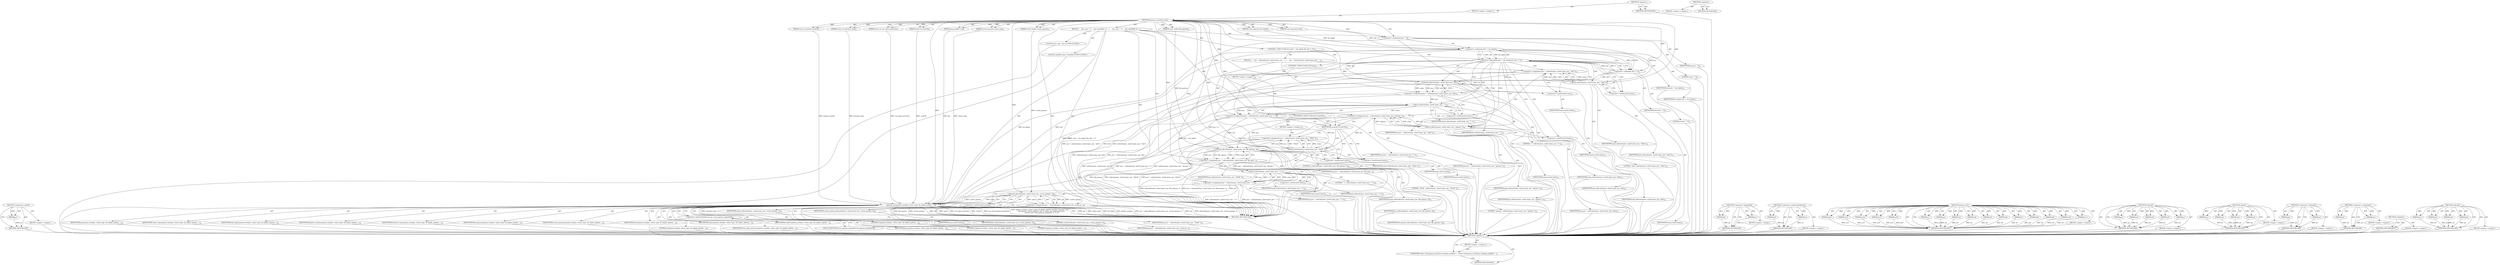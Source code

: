 digraph "safecatn" {
vulnerable_6 [label=<(METHOD,&lt;global&gt;)<SUB>1</SUB>>];
vulnerable_7 [label=<(BLOCK,&lt;empty&gt;,&lt;empty&gt;)<SUB>1</SUB>>];
vulnerable_8 [label=<(UNKNOWN,static void gamma_transform_test(png_modifier *...,static void gamma_transform_test(png_modifier *...)<SUB>1</SUB>>];
vulnerable_9 [label=<(METHOD_RETURN,ANY)<SUB>1</SUB>>];
vulnerable_14 [label=<(METHOD,&lt;global&gt;)<SUB>1</SUB>>];
vulnerable_15 [label=<(BLOCK,&lt;empty&gt;,&lt;empty&gt;)>];
vulnerable_16 [label=<(METHOD_RETURN,ANY)>];
fixed_179 [label=<(METHOD,&lt;operator&gt;.sizeOf)>];
fixed_180 [label=<(PARAM,p1)>];
fixed_181 [label=<(BLOCK,&lt;empty&gt;,&lt;empty&gt;)>];
fixed_182 [label=<(METHOD_RETURN,ANY)>];
fixed_6 [label=<(METHOD,&lt;global&gt;)<SUB>1</SUB>>];
fixed_7 [label=<(BLOCK,&lt;empty&gt;,&lt;empty&gt;)<SUB>1</SUB>>];
fixed_8 [label=<(METHOD,gamma_transform_test)<SUB>1</SUB>>];
fixed_9 [label=<(PARAM,png_modifier *pm)<SUB>1</SUB>>];
fixed_10 [label=<(PARAM,const png_byte colour_type)<SUB>2</SUB>>];
fixed_11 [label=<(PARAM,const png_byte bit_depth)<SUB>2</SUB>>];
fixed_12 [label=<(PARAM,const int palette_number)<SUB>3</SUB>>];
fixed_13 [label=<(PARAM,const int interlace_type)<SUB>4</SUB>>];
fixed_14 [label=<(PARAM,const double file_gamma)<SUB>4</SUB>>];
fixed_15 [label=<(PARAM,const double screen_gamma)<SUB>5</SUB>>];
fixed_16 [label=<(PARAM,const png_byte sbit)<SUB>5</SUB>>];
fixed_17 [label=<(PARAM,const int use_input_precision)<SUB>6</SUB>>];
fixed_18 [label=<(PARAM,const int scale16)<SUB>6</SUB>>];
fixed_19 [label=<(BLOCK,{
    size_t pos = 0;
    char name[64];

 if (...,{
    size_t pos = 0;
    char name[64];

 if (...)<SUB>7</SUB>>];
fixed_20 [label="<(LOCAL,size_t pos: size_t)<SUB>8</SUB>>"];
fixed_21 [label=<(&lt;operator&gt;.assignment,pos = 0)<SUB>8</SUB>>];
fixed_22 [label=<(IDENTIFIER,pos,pos = 0)<SUB>8</SUB>>];
fixed_23 [label=<(LITERAL,0,pos = 0)<SUB>8</SUB>>];
fixed_24 [label="<(LOCAL,char[64] name: char[64])<SUB>9</SUB>>"];
fixed_25 [label=<(CONTROL_STRUCTURE,IF,if (sbit != bit_depth &amp;&amp; sbit != 0))<SUB>11</SUB>>];
fixed_26 [label=<(&lt;operator&gt;.logicalAnd,sbit != bit_depth &amp;&amp; sbit != 0)<SUB>11</SUB>>];
fixed_27 [label=<(&lt;operator&gt;.notEquals,sbit != bit_depth)<SUB>11</SUB>>];
fixed_28 [label=<(IDENTIFIER,sbit,sbit != bit_depth)<SUB>11</SUB>>];
fixed_29 [label=<(IDENTIFIER,bit_depth,sbit != bit_depth)<SUB>11</SUB>>];
fixed_30 [label=<(&lt;operator&gt;.notEquals,sbit != 0)<SUB>11</SUB>>];
fixed_31 [label=<(IDENTIFIER,sbit,sbit != 0)<SUB>11</SUB>>];
fixed_32 [label=<(LITERAL,0,sbit != 0)<SUB>11</SUB>>];
fixed_33 [label=<(BLOCK,{
      pos = safecat(name, sizeof name, pos, &quot;...,{
      pos = safecat(name, sizeof name, pos, &quot;...)<SUB>12</SUB>>];
fixed_34 [label=<(&lt;operator&gt;.assignment,pos = safecat(name, sizeof name, pos, &quot;sbit(&quot;))<SUB>13</SUB>>];
fixed_35 [label=<(IDENTIFIER,pos,pos = safecat(name, sizeof name, pos, &quot;sbit(&quot;))<SUB>13</SUB>>];
fixed_36 [label=<(safecat,safecat(name, sizeof name, pos, &quot;sbit(&quot;))<SUB>13</SUB>>];
fixed_37 [label=<(IDENTIFIER,name,safecat(name, sizeof name, pos, &quot;sbit(&quot;))<SUB>13</SUB>>];
fixed_38 [label=<(&lt;operator&gt;.sizeOf,sizeof name)<SUB>13</SUB>>];
fixed_39 [label=<(IDENTIFIER,name,sizeof name)<SUB>13</SUB>>];
fixed_40 [label=<(IDENTIFIER,pos,safecat(name, sizeof name, pos, &quot;sbit(&quot;))<SUB>13</SUB>>];
fixed_41 [label=<(LITERAL,&quot;sbit(&quot;,safecat(name, sizeof name, pos, &quot;sbit(&quot;))<SUB>13</SUB>>];
fixed_42 [label=<(&lt;operator&gt;.assignment,pos = safecatn(name, sizeof name, pos, sbit))<SUB>14</SUB>>];
fixed_43 [label=<(IDENTIFIER,pos,pos = safecatn(name, sizeof name, pos, sbit))<SUB>14</SUB>>];
fixed_44 [label=<(safecatn,safecatn(name, sizeof name, pos, sbit))<SUB>14</SUB>>];
fixed_45 [label=<(IDENTIFIER,name,safecatn(name, sizeof name, pos, sbit))<SUB>14</SUB>>];
fixed_46 [label=<(&lt;operator&gt;.sizeOf,sizeof name)<SUB>14</SUB>>];
fixed_47 [label=<(IDENTIFIER,name,sizeof name)<SUB>14</SUB>>];
fixed_48 [label=<(IDENTIFIER,pos,safecatn(name, sizeof name, pos, sbit))<SUB>14</SUB>>];
fixed_49 [label=<(IDENTIFIER,sbit,safecatn(name, sizeof name, pos, sbit))<SUB>14</SUB>>];
fixed_50 [label=<(&lt;operator&gt;.assignment,pos = safecat(name, sizeof name, pos, &quot;) &quot;))<SUB>15</SUB>>];
fixed_51 [label=<(IDENTIFIER,pos,pos = safecat(name, sizeof name, pos, &quot;) &quot;))<SUB>15</SUB>>];
fixed_52 [label=<(safecat,safecat(name, sizeof name, pos, &quot;) &quot;))<SUB>15</SUB>>];
fixed_53 [label=<(IDENTIFIER,name,safecat(name, sizeof name, pos, &quot;) &quot;))<SUB>15</SUB>>];
fixed_54 [label=<(&lt;operator&gt;.sizeOf,sizeof name)<SUB>15</SUB>>];
fixed_55 [label=<(IDENTIFIER,name,sizeof name)<SUB>15</SUB>>];
fixed_56 [label=<(IDENTIFIER,pos,safecat(name, sizeof name, pos, &quot;) &quot;))<SUB>15</SUB>>];
fixed_57 [label=<(LITERAL,&quot;) &quot;,safecat(name, sizeof name, pos, &quot;) &quot;))<SUB>15</SUB>>];
fixed_58 [label=<(CONTROL_STRUCTURE,ELSE,else)<SUB>19</SUB>>];
fixed_59 [label=<(BLOCK,&lt;empty&gt;,&lt;empty&gt;)<SUB>19</SUB>>];
fixed_60 [label=<(&lt;operator&gt;.assignment,pos = safecat(name, sizeof name, pos, &quot;gamma &quot;))<SUB>19</SUB>>];
fixed_61 [label=<(IDENTIFIER,pos,pos = safecat(name, sizeof name, pos, &quot;gamma &quot;))<SUB>19</SUB>>];
fixed_62 [label=<(safecat,safecat(name, sizeof name, pos, &quot;gamma &quot;))<SUB>19</SUB>>];
fixed_63 [label=<(IDENTIFIER,name,safecat(name, sizeof name, pos, &quot;gamma &quot;))<SUB>19</SUB>>];
fixed_64 [label=<(&lt;operator&gt;.sizeOf,sizeof name)<SUB>19</SUB>>];
fixed_65 [label=<(IDENTIFIER,name,sizeof name)<SUB>19</SUB>>];
fixed_66 [label=<(IDENTIFIER,pos,safecat(name, sizeof name, pos, &quot;gamma &quot;))<SUB>19</SUB>>];
fixed_67 [label=<(LITERAL,&quot;gamma &quot;,safecat(name, sizeof name, pos, &quot;gamma &quot;))<SUB>19</SUB>>];
fixed_68 [label=<(CONTROL_STRUCTURE,IF,if (scale16))<SUB>21</SUB>>];
fixed_69 [label=<(IDENTIFIER,scale16,if (scale16))<SUB>21</SUB>>];
fixed_70 [label=<(BLOCK,&lt;empty&gt;,&lt;empty&gt;)<SUB>22</SUB>>];
fixed_71 [label=<(&lt;operator&gt;.assignment,pos = safecat(name, sizeof name, pos, &quot;16to8 &quot;))<SUB>22</SUB>>];
fixed_72 [label=<(IDENTIFIER,pos,pos = safecat(name, sizeof name, pos, &quot;16to8 &quot;))<SUB>22</SUB>>];
fixed_73 [label=<(safecat,safecat(name, sizeof name, pos, &quot;16to8 &quot;))<SUB>22</SUB>>];
fixed_74 [label=<(IDENTIFIER,name,safecat(name, sizeof name, pos, &quot;16to8 &quot;))<SUB>22</SUB>>];
fixed_75 [label=<(&lt;operator&gt;.sizeOf,sizeof name)<SUB>22</SUB>>];
fixed_76 [label=<(IDENTIFIER,name,sizeof name)<SUB>22</SUB>>];
fixed_77 [label=<(IDENTIFIER,pos,safecat(name, sizeof name, pos, &quot;16to8 &quot;))<SUB>22</SUB>>];
fixed_78 [label=<(LITERAL,&quot;16to8 &quot;,safecat(name, sizeof name, pos, &quot;16to8 &quot;))<SUB>22</SUB>>];
fixed_79 [label=<(&lt;operator&gt;.assignment,pos = safecatd(name, sizeof name, pos, file_gam...)<SUB>24</SUB>>];
fixed_80 [label=<(IDENTIFIER,pos,pos = safecatd(name, sizeof name, pos, file_gam...)<SUB>24</SUB>>];
fixed_81 [label=<(safecatd,safecatd(name, sizeof name, pos, file_gamma, 3))<SUB>24</SUB>>];
fixed_82 [label=<(IDENTIFIER,name,safecatd(name, sizeof name, pos, file_gamma, 3))<SUB>24</SUB>>];
fixed_83 [label=<(&lt;operator&gt;.sizeOf,sizeof name)<SUB>24</SUB>>];
fixed_84 [label=<(IDENTIFIER,name,sizeof name)<SUB>24</SUB>>];
fixed_85 [label=<(IDENTIFIER,pos,safecatd(name, sizeof name, pos, file_gamma, 3))<SUB>24</SUB>>];
fixed_86 [label=<(IDENTIFIER,file_gamma,safecatd(name, sizeof name, pos, file_gamma, 3))<SUB>24</SUB>>];
fixed_87 [label=<(LITERAL,3,safecatd(name, sizeof name, pos, file_gamma, 3))<SUB>24</SUB>>];
fixed_88 [label=<(&lt;operator&gt;.assignment,pos = safecat(name, sizeof name, pos, &quot;-&gt;&quot;))<SUB>25</SUB>>];
fixed_89 [label=<(IDENTIFIER,pos,pos = safecat(name, sizeof name, pos, &quot;-&gt;&quot;))<SUB>25</SUB>>];
fixed_90 [label=<(safecat,safecat(name, sizeof name, pos, &quot;-&gt;&quot;))<SUB>25</SUB>>];
fixed_91 [label=<(IDENTIFIER,name,safecat(name, sizeof name, pos, &quot;-&gt;&quot;))<SUB>25</SUB>>];
fixed_92 [label=<(&lt;operator&gt;.sizeOf,sizeof name)<SUB>25</SUB>>];
fixed_93 [label=<(IDENTIFIER,name,sizeof name)<SUB>25</SUB>>];
fixed_94 [label=<(IDENTIFIER,pos,safecat(name, sizeof name, pos, &quot;-&gt;&quot;))<SUB>25</SUB>>];
fixed_95 [label=<(LITERAL,&quot;-&gt;&quot;,safecat(name, sizeof name, pos, &quot;-&gt;&quot;))<SUB>25</SUB>>];
fixed_96 [label=<(&lt;operator&gt;.assignment,pos = safecatd(name, sizeof name, pos, screen_g...)<SUB>26</SUB>>];
fixed_97 [label=<(IDENTIFIER,pos,pos = safecatd(name, sizeof name, pos, screen_g...)<SUB>26</SUB>>];
fixed_98 [label=<(safecatd,safecatd(name, sizeof name, pos, screen_gamma, 3))<SUB>26</SUB>>];
fixed_99 [label=<(IDENTIFIER,name,safecatd(name, sizeof name, pos, screen_gamma, 3))<SUB>26</SUB>>];
fixed_100 [label=<(&lt;operator&gt;.sizeOf,sizeof name)<SUB>26</SUB>>];
fixed_101 [label=<(IDENTIFIER,name,sizeof name)<SUB>26</SUB>>];
fixed_102 [label=<(IDENTIFIER,pos,safecatd(name, sizeof name, pos, screen_gamma, 3))<SUB>26</SUB>>];
fixed_103 [label=<(IDENTIFIER,screen_gamma,safecatd(name, sizeof name, pos, screen_gamma, 3))<SUB>26</SUB>>];
fixed_104 [label=<(LITERAL,3,safecatd(name, sizeof name, pos, screen_gamma, 3))<SUB>26</SUB>>];
fixed_105 [label=<(gamma_test,gamma_test(pm, colour_type, bit_depth, palette_...)<SUB>28</SUB>>];
fixed_106 [label=<(IDENTIFIER,pm,gamma_test(pm, colour_type, bit_depth, palette_...)<SUB>28</SUB>>];
fixed_107 [label=<(IDENTIFIER,colour_type,gamma_test(pm, colour_type, bit_depth, palette_...)<SUB>28</SUB>>];
fixed_108 [label=<(IDENTIFIER,bit_depth,gamma_test(pm, colour_type, bit_depth, palette_...)<SUB>28</SUB>>];
fixed_109 [label=<(IDENTIFIER,palette_number,gamma_test(pm, colour_type, bit_depth, palette_...)<SUB>28</SUB>>];
fixed_110 [label=<(IDENTIFIER,interlace_type,gamma_test(pm, colour_type, bit_depth, palette_...)<SUB>28</SUB>>];
fixed_111 [label=<(IDENTIFIER,file_gamma,gamma_test(pm, colour_type, bit_depth, palette_...)<SUB>29</SUB>>];
fixed_112 [label=<(IDENTIFIER,screen_gamma,gamma_test(pm, colour_type, bit_depth, palette_...)<SUB>29</SUB>>];
fixed_113 [label=<(IDENTIFIER,sbit,gamma_test(pm, colour_type, bit_depth, palette_...)<SUB>29</SUB>>];
fixed_114 [label=<(LITERAL,0,gamma_test(pm, colour_type, bit_depth, palette_...)<SUB>29</SUB>>];
fixed_115 [label=<(IDENTIFIER,name,gamma_test(pm, colour_type, bit_depth, palette_...)<SUB>29</SUB>>];
fixed_116 [label=<(IDENTIFIER,use_input_precision,gamma_test(pm, colour_type, bit_depth, palette_...)<SUB>29</SUB>>];
fixed_117 [label=<(IDENTIFIER,scale16,gamma_test(pm, colour_type, bit_depth, palette_...)<SUB>30</SUB>>];
fixed_118 [label=<(&lt;operator&gt;.indirectFieldAccess,pm-&gt;test_gamma_expand16)<SUB>30</SUB>>];
fixed_119 [label=<(IDENTIFIER,pm,gamma_test(pm, colour_type, bit_depth, palette_...)<SUB>30</SUB>>];
fixed_120 [label=<(FIELD_IDENTIFIER,test_gamma_expand16,test_gamma_expand16)<SUB>30</SUB>>];
fixed_121 [label=<(LITERAL,0,gamma_test(pm, colour_type, bit_depth, palette_...)<SUB>30</SUB>>];
fixed_122 [label=<(LITERAL,0,gamma_test(pm, colour_type, bit_depth, palette_...)<SUB>30</SUB>>];
fixed_123 [label=<(LITERAL,0,gamma_test(pm, colour_type, bit_depth, palette_...)<SUB>30</SUB>>];
fixed_124 [label=<(METHOD_RETURN,void)<SUB>1</SUB>>];
fixed_126 [label=<(METHOD_RETURN,ANY)<SUB>1</SUB>>];
fixed_162 [label=<(METHOD,&lt;operator&gt;.logicalAnd)>];
fixed_163 [label=<(PARAM,p1)>];
fixed_164 [label=<(PARAM,p2)>];
fixed_165 [label=<(BLOCK,&lt;empty&gt;,&lt;empty&gt;)>];
fixed_166 [label=<(METHOD_RETURN,ANY)>];
fixed_217 [label=<(METHOD,&lt;operator&gt;.indirectFieldAccess)>];
fixed_218 [label=<(PARAM,p1)>];
fixed_219 [label=<(PARAM,p2)>];
fixed_220 [label=<(BLOCK,&lt;empty&gt;,&lt;empty&gt;)>];
fixed_221 [label=<(METHOD_RETURN,ANY)>];
fixed_198 [label=<(METHOD,gamma_test)>];
fixed_199 [label=<(PARAM,p1)>];
fixed_200 [label=<(PARAM,p2)>];
fixed_201 [label=<(PARAM,p3)>];
fixed_202 [label=<(PARAM,p4)>];
fixed_203 [label=<(PARAM,p5)>];
fixed_204 [label=<(PARAM,p6)>];
fixed_205 [label=<(PARAM,p7)>];
fixed_206 [label=<(PARAM,p8)>];
fixed_207 [label=<(PARAM,p9)>];
fixed_208 [label=<(PARAM,p10)>];
fixed_209 [label=<(PARAM,p11)>];
fixed_210 [label=<(PARAM,p12)>];
fixed_211 [label=<(PARAM,p13)>];
fixed_212 [label=<(PARAM,p14)>];
fixed_213 [label=<(PARAM,p15)>];
fixed_214 [label=<(PARAM,p16)>];
fixed_215 [label=<(BLOCK,&lt;empty&gt;,&lt;empty&gt;)>];
fixed_216 [label=<(METHOD_RETURN,ANY)>];
fixed_190 [label=<(METHOD,safecatd)>];
fixed_191 [label=<(PARAM,p1)>];
fixed_192 [label=<(PARAM,p2)>];
fixed_193 [label=<(PARAM,p3)>];
fixed_194 [label=<(PARAM,p4)>];
fixed_195 [label=<(PARAM,p5)>];
fixed_196 [label=<(BLOCK,&lt;empty&gt;,&lt;empty&gt;)>];
fixed_197 [label=<(METHOD_RETURN,ANY)>];
fixed_172 [label=<(METHOD,safecat)>];
fixed_173 [label=<(PARAM,p1)>];
fixed_174 [label=<(PARAM,p2)>];
fixed_175 [label=<(PARAM,p3)>];
fixed_176 [label=<(PARAM,p4)>];
fixed_177 [label=<(BLOCK,&lt;empty&gt;,&lt;empty&gt;)>];
fixed_178 [label=<(METHOD_RETURN,ANY)>];
fixed_167 [label=<(METHOD,&lt;operator&gt;.notEquals)>];
fixed_168 [label=<(PARAM,p1)>];
fixed_169 [label=<(PARAM,p2)>];
fixed_170 [label=<(BLOCK,&lt;empty&gt;,&lt;empty&gt;)>];
fixed_171 [label=<(METHOD_RETURN,ANY)>];
fixed_157 [label=<(METHOD,&lt;operator&gt;.assignment)>];
fixed_158 [label=<(PARAM,p1)>];
fixed_159 [label=<(PARAM,p2)>];
fixed_160 [label=<(BLOCK,&lt;empty&gt;,&lt;empty&gt;)>];
fixed_161 [label=<(METHOD_RETURN,ANY)>];
fixed_151 [label=<(METHOD,&lt;global&gt;)<SUB>1</SUB>>];
fixed_152 [label=<(BLOCK,&lt;empty&gt;,&lt;empty&gt;)>];
fixed_153 [label=<(METHOD_RETURN,ANY)>];
fixed_183 [label=<(METHOD,safecatn)>];
fixed_184 [label=<(PARAM,p1)>];
fixed_185 [label=<(PARAM,p2)>];
fixed_186 [label=<(PARAM,p3)>];
fixed_187 [label=<(PARAM,p4)>];
fixed_188 [label=<(BLOCK,&lt;empty&gt;,&lt;empty&gt;)>];
fixed_189 [label=<(METHOD_RETURN,ANY)>];
vulnerable_6 -> vulnerable_7  [key=0, label="AST: "];
vulnerable_6 -> vulnerable_9  [key=0, label="AST: "];
vulnerable_6 -> vulnerable_8  [key=0, label="CFG: "];
vulnerable_7 -> vulnerable_8  [key=0, label="AST: "];
vulnerable_8 -> vulnerable_9  [key=0, label="CFG: "];
vulnerable_14 -> vulnerable_15  [key=0, label="AST: "];
vulnerable_14 -> vulnerable_16  [key=0, label="AST: "];
vulnerable_14 -> vulnerable_16  [key=1, label="CFG: "];
fixed_179 -> fixed_180  [key=0, label="AST: "];
fixed_179 -> fixed_180  [key=1, label="DDG: "];
fixed_179 -> fixed_181  [key=0, label="AST: "];
fixed_179 -> fixed_182  [key=0, label="AST: "];
fixed_179 -> fixed_182  [key=1, label="CFG: "];
fixed_180 -> fixed_182  [key=0, label="DDG: p1"];
fixed_181 -> vulnerable_6  [key=0];
fixed_182 -> vulnerable_6  [key=0];
fixed_6 -> fixed_7  [key=0, label="AST: "];
fixed_6 -> fixed_126  [key=0, label="AST: "];
fixed_6 -> fixed_126  [key=1, label="CFG: "];
fixed_7 -> fixed_8  [key=0, label="AST: "];
fixed_8 -> fixed_9  [key=0, label="AST: "];
fixed_8 -> fixed_9  [key=1, label="DDG: "];
fixed_8 -> fixed_10  [key=0, label="AST: "];
fixed_8 -> fixed_10  [key=1, label="DDG: "];
fixed_8 -> fixed_11  [key=0, label="AST: "];
fixed_8 -> fixed_11  [key=1, label="DDG: "];
fixed_8 -> fixed_12  [key=0, label="AST: "];
fixed_8 -> fixed_12  [key=1, label="DDG: "];
fixed_8 -> fixed_13  [key=0, label="AST: "];
fixed_8 -> fixed_13  [key=1, label="DDG: "];
fixed_8 -> fixed_14  [key=0, label="AST: "];
fixed_8 -> fixed_14  [key=1, label="DDG: "];
fixed_8 -> fixed_15  [key=0, label="AST: "];
fixed_8 -> fixed_15  [key=1, label="DDG: "];
fixed_8 -> fixed_16  [key=0, label="AST: "];
fixed_8 -> fixed_16  [key=1, label="DDG: "];
fixed_8 -> fixed_17  [key=0, label="AST: "];
fixed_8 -> fixed_17  [key=1, label="DDG: "];
fixed_8 -> fixed_18  [key=0, label="AST: "];
fixed_8 -> fixed_18  [key=1, label="DDG: "];
fixed_8 -> fixed_19  [key=0, label="AST: "];
fixed_8 -> fixed_124  [key=0, label="AST: "];
fixed_8 -> fixed_21  [key=0, label="CFG: "];
fixed_8 -> fixed_21  [key=1, label="DDG: "];
fixed_8 -> fixed_69  [key=0, label="DDG: "];
fixed_8 -> fixed_105  [key=0, label="DDG: "];
fixed_8 -> fixed_81  [key=0, label="DDG: "];
fixed_8 -> fixed_90  [key=0, label="DDG: "];
fixed_8 -> fixed_98  [key=0, label="DDG: "];
fixed_8 -> fixed_27  [key=0, label="DDG: "];
fixed_8 -> fixed_30  [key=0, label="DDG: "];
fixed_8 -> fixed_36  [key=0, label="DDG: "];
fixed_8 -> fixed_44  [key=0, label="DDG: "];
fixed_8 -> fixed_52  [key=0, label="DDG: "];
fixed_8 -> fixed_73  [key=0, label="DDG: "];
fixed_8 -> fixed_62  [key=0, label="DDG: "];
fixed_9 -> fixed_105  [key=0, label="DDG: pm"];
fixed_10 -> fixed_105  [key=0, label="DDG: colour_type"];
fixed_11 -> fixed_27  [key=0, label="DDG: bit_depth"];
fixed_12 -> fixed_105  [key=0, label="DDG: palette_number"];
fixed_13 -> fixed_105  [key=0, label="DDG: interlace_type"];
fixed_14 -> fixed_81  [key=0, label="DDG: file_gamma"];
fixed_15 -> fixed_98  [key=0, label="DDG: screen_gamma"];
fixed_16 -> fixed_27  [key=0, label="DDG: sbit"];
fixed_17 -> fixed_105  [key=0, label="DDG: use_input_precision"];
fixed_18 -> fixed_105  [key=0, label="DDG: scale16"];
fixed_19 -> fixed_20  [key=0, label="AST: "];
fixed_19 -> fixed_21  [key=0, label="AST: "];
fixed_19 -> fixed_24  [key=0, label="AST: "];
fixed_19 -> fixed_25  [key=0, label="AST: "];
fixed_19 -> fixed_68  [key=0, label="AST: "];
fixed_19 -> fixed_79  [key=0, label="AST: "];
fixed_19 -> fixed_88  [key=0, label="AST: "];
fixed_19 -> fixed_96  [key=0, label="AST: "];
fixed_19 -> fixed_105  [key=0, label="AST: "];
fixed_20 -> vulnerable_6  [key=0];
fixed_21 -> fixed_22  [key=0, label="AST: "];
fixed_21 -> fixed_23  [key=0, label="AST: "];
fixed_21 -> fixed_27  [key=0, label="CFG: "];
fixed_21 -> fixed_124  [key=0, label="DDG: pos = 0"];
fixed_21 -> fixed_36  [key=0, label="DDG: pos"];
fixed_21 -> fixed_62  [key=0, label="DDG: pos"];
fixed_22 -> vulnerable_6  [key=0];
fixed_23 -> vulnerable_6  [key=0];
fixed_24 -> vulnerable_6  [key=0];
fixed_25 -> fixed_26  [key=0, label="AST: "];
fixed_25 -> fixed_33  [key=0, label="AST: "];
fixed_25 -> fixed_58  [key=0, label="AST: "];
fixed_26 -> fixed_27  [key=0, label="AST: "];
fixed_26 -> fixed_30  [key=0, label="AST: "];
fixed_26 -> fixed_38  [key=0, label="CFG: "];
fixed_26 -> fixed_38  [key=1, label="CDG: "];
fixed_26 -> fixed_64  [key=0, label="CFG: "];
fixed_26 -> fixed_64  [key=1, label="CDG: "];
fixed_26 -> fixed_124  [key=0, label="DDG: sbit != bit_depth"];
fixed_26 -> fixed_124  [key=1, label="DDG: sbit != 0"];
fixed_26 -> fixed_124  [key=2, label="DDG: sbit != bit_depth &amp;&amp; sbit != 0"];
fixed_26 -> fixed_34  [key=0, label="CDG: "];
fixed_26 -> fixed_60  [key=0, label="CDG: "];
fixed_26 -> fixed_42  [key=0, label="CDG: "];
fixed_26 -> fixed_36  [key=0, label="CDG: "];
fixed_26 -> fixed_52  [key=0, label="CDG: "];
fixed_26 -> fixed_46  [key=0, label="CDG: "];
fixed_26 -> fixed_50  [key=0, label="CDG: "];
fixed_26 -> fixed_44  [key=0, label="CDG: "];
fixed_26 -> fixed_54  [key=0, label="CDG: "];
fixed_26 -> fixed_62  [key=0, label="CDG: "];
fixed_27 -> fixed_28  [key=0, label="AST: "];
fixed_27 -> fixed_29  [key=0, label="AST: "];
fixed_27 -> fixed_26  [key=0, label="CFG: "];
fixed_27 -> fixed_26  [key=1, label="DDG: sbit"];
fixed_27 -> fixed_26  [key=2, label="DDG: bit_depth"];
fixed_27 -> fixed_30  [key=0, label="CFG: "];
fixed_27 -> fixed_30  [key=1, label="DDG: sbit"];
fixed_27 -> fixed_30  [key=2, label="CDG: "];
fixed_27 -> fixed_105  [key=0, label="DDG: bit_depth"];
fixed_27 -> fixed_105  [key=1, label="DDG: sbit"];
fixed_27 -> fixed_44  [key=0, label="DDG: sbit"];
fixed_28 -> vulnerable_6  [key=0];
fixed_29 -> vulnerable_6  [key=0];
fixed_30 -> fixed_31  [key=0, label="AST: "];
fixed_30 -> fixed_32  [key=0, label="AST: "];
fixed_30 -> fixed_26  [key=0, label="CFG: "];
fixed_30 -> fixed_26  [key=1, label="DDG: sbit"];
fixed_30 -> fixed_26  [key=2, label="DDG: 0"];
fixed_30 -> fixed_105  [key=0, label="DDG: sbit"];
fixed_30 -> fixed_44  [key=0, label="DDG: sbit"];
fixed_31 -> vulnerable_6  [key=0];
fixed_32 -> vulnerable_6  [key=0];
fixed_33 -> fixed_34  [key=0, label="AST: "];
fixed_33 -> fixed_42  [key=0, label="AST: "];
fixed_33 -> fixed_50  [key=0, label="AST: "];
fixed_34 -> fixed_35  [key=0, label="AST: "];
fixed_34 -> fixed_36  [key=0, label="AST: "];
fixed_34 -> fixed_46  [key=0, label="CFG: "];
fixed_34 -> fixed_124  [key=0, label="DDG: safecat(name, sizeof name, pos, &quot;sbit(&quot;)"];
fixed_34 -> fixed_124  [key=1, label="DDG: pos = safecat(name, sizeof name, pos, &quot;sbit(&quot;)"];
fixed_34 -> fixed_44  [key=0, label="DDG: pos"];
fixed_35 -> vulnerable_6  [key=0];
fixed_36 -> fixed_37  [key=0, label="AST: "];
fixed_36 -> fixed_38  [key=0, label="AST: "];
fixed_36 -> fixed_40  [key=0, label="AST: "];
fixed_36 -> fixed_41  [key=0, label="AST: "];
fixed_36 -> fixed_34  [key=0, label="CFG: "];
fixed_36 -> fixed_34  [key=1, label="DDG: name"];
fixed_36 -> fixed_34  [key=2, label="DDG: pos"];
fixed_36 -> fixed_34  [key=3, label="DDG: &quot;sbit(&quot;"];
fixed_37 -> vulnerable_6  [key=0];
fixed_38 -> fixed_39  [key=0, label="AST: "];
fixed_38 -> fixed_36  [key=0, label="CFG: "];
fixed_39 -> vulnerable_6  [key=0];
fixed_40 -> vulnerable_6  [key=0];
fixed_41 -> vulnerable_6  [key=0];
fixed_42 -> fixed_43  [key=0, label="AST: "];
fixed_42 -> fixed_44  [key=0, label="AST: "];
fixed_42 -> fixed_54  [key=0, label="CFG: "];
fixed_42 -> fixed_124  [key=0, label="DDG: safecatn(name, sizeof name, pos, sbit)"];
fixed_42 -> fixed_124  [key=1, label="DDG: pos = safecatn(name, sizeof name, pos, sbit)"];
fixed_42 -> fixed_52  [key=0, label="DDG: pos"];
fixed_43 -> vulnerable_6  [key=0];
fixed_44 -> fixed_45  [key=0, label="AST: "];
fixed_44 -> fixed_46  [key=0, label="AST: "];
fixed_44 -> fixed_48  [key=0, label="AST: "];
fixed_44 -> fixed_49  [key=0, label="AST: "];
fixed_44 -> fixed_42  [key=0, label="CFG: "];
fixed_44 -> fixed_42  [key=1, label="DDG: name"];
fixed_44 -> fixed_42  [key=2, label="DDG: pos"];
fixed_44 -> fixed_42  [key=3, label="DDG: sbit"];
fixed_44 -> fixed_105  [key=0, label="DDG: sbit"];
fixed_45 -> vulnerable_6  [key=0];
fixed_46 -> fixed_47  [key=0, label="AST: "];
fixed_46 -> fixed_44  [key=0, label="CFG: "];
fixed_47 -> vulnerable_6  [key=0];
fixed_48 -> vulnerable_6  [key=0];
fixed_49 -> vulnerable_6  [key=0];
fixed_50 -> fixed_51  [key=0, label="AST: "];
fixed_50 -> fixed_52  [key=0, label="AST: "];
fixed_50 -> fixed_69  [key=0, label="CFG: "];
fixed_50 -> fixed_124  [key=0, label="DDG: safecat(name, sizeof name, pos, &quot;) &quot;)"];
fixed_50 -> fixed_124  [key=1, label="DDG: pos = safecat(name, sizeof name, pos, &quot;) &quot;)"];
fixed_50 -> fixed_81  [key=0, label="DDG: pos"];
fixed_50 -> fixed_73  [key=0, label="DDG: pos"];
fixed_51 -> vulnerable_6  [key=0];
fixed_52 -> fixed_53  [key=0, label="AST: "];
fixed_52 -> fixed_54  [key=0, label="AST: "];
fixed_52 -> fixed_56  [key=0, label="AST: "];
fixed_52 -> fixed_57  [key=0, label="AST: "];
fixed_52 -> fixed_50  [key=0, label="CFG: "];
fixed_52 -> fixed_50  [key=1, label="DDG: name"];
fixed_52 -> fixed_50  [key=2, label="DDG: pos"];
fixed_52 -> fixed_50  [key=3, label="DDG: &quot;) &quot;"];
fixed_53 -> vulnerable_6  [key=0];
fixed_54 -> fixed_55  [key=0, label="AST: "];
fixed_54 -> fixed_52  [key=0, label="CFG: "];
fixed_55 -> vulnerable_6  [key=0];
fixed_56 -> vulnerable_6  [key=0];
fixed_57 -> vulnerable_6  [key=0];
fixed_58 -> fixed_59  [key=0, label="AST: "];
fixed_59 -> fixed_60  [key=0, label="AST: "];
fixed_60 -> fixed_61  [key=0, label="AST: "];
fixed_60 -> fixed_62  [key=0, label="AST: "];
fixed_60 -> fixed_69  [key=0, label="CFG: "];
fixed_60 -> fixed_124  [key=0, label="DDG: safecat(name, sizeof name, pos, &quot;gamma &quot;)"];
fixed_60 -> fixed_124  [key=1, label="DDG: pos = safecat(name, sizeof name, pos, &quot;gamma &quot;)"];
fixed_60 -> fixed_81  [key=0, label="DDG: pos"];
fixed_60 -> fixed_73  [key=0, label="DDG: pos"];
fixed_61 -> vulnerable_6  [key=0];
fixed_62 -> fixed_63  [key=0, label="AST: "];
fixed_62 -> fixed_64  [key=0, label="AST: "];
fixed_62 -> fixed_66  [key=0, label="AST: "];
fixed_62 -> fixed_67  [key=0, label="AST: "];
fixed_62 -> fixed_60  [key=0, label="CFG: "];
fixed_62 -> fixed_60  [key=1, label="DDG: name"];
fixed_62 -> fixed_60  [key=2, label="DDG: pos"];
fixed_62 -> fixed_60  [key=3, label="DDG: &quot;gamma &quot;"];
fixed_63 -> vulnerable_6  [key=0];
fixed_64 -> fixed_65  [key=0, label="AST: "];
fixed_64 -> fixed_62  [key=0, label="CFG: "];
fixed_65 -> vulnerable_6  [key=0];
fixed_66 -> vulnerable_6  [key=0];
fixed_67 -> vulnerable_6  [key=0];
fixed_68 -> fixed_69  [key=0, label="AST: "];
fixed_68 -> fixed_70  [key=0, label="AST: "];
fixed_69 -> fixed_75  [key=0, label="CFG: "];
fixed_69 -> fixed_75  [key=1, label="CDG: "];
fixed_69 -> fixed_83  [key=0, label="CFG: "];
fixed_69 -> fixed_73  [key=0, label="CDG: "];
fixed_69 -> fixed_71  [key=0, label="CDG: "];
fixed_70 -> fixed_71  [key=0, label="AST: "];
fixed_71 -> fixed_72  [key=0, label="AST: "];
fixed_71 -> fixed_73  [key=0, label="AST: "];
fixed_71 -> fixed_83  [key=0, label="CFG: "];
fixed_71 -> fixed_124  [key=0, label="DDG: safecat(name, sizeof name, pos, &quot;16to8 &quot;)"];
fixed_71 -> fixed_124  [key=1, label="DDG: pos = safecat(name, sizeof name, pos, &quot;16to8 &quot;)"];
fixed_71 -> fixed_81  [key=0, label="DDG: pos"];
fixed_72 -> vulnerable_6  [key=0];
fixed_73 -> fixed_74  [key=0, label="AST: "];
fixed_73 -> fixed_75  [key=0, label="AST: "];
fixed_73 -> fixed_77  [key=0, label="AST: "];
fixed_73 -> fixed_78  [key=0, label="AST: "];
fixed_73 -> fixed_71  [key=0, label="CFG: "];
fixed_73 -> fixed_71  [key=1, label="DDG: name"];
fixed_73 -> fixed_71  [key=2, label="DDG: pos"];
fixed_73 -> fixed_71  [key=3, label="DDG: &quot;16to8 &quot;"];
fixed_74 -> vulnerable_6  [key=0];
fixed_75 -> fixed_76  [key=0, label="AST: "];
fixed_75 -> fixed_73  [key=0, label="CFG: "];
fixed_76 -> vulnerable_6  [key=0];
fixed_77 -> vulnerable_6  [key=0];
fixed_78 -> vulnerable_6  [key=0];
fixed_79 -> fixed_80  [key=0, label="AST: "];
fixed_79 -> fixed_81  [key=0, label="AST: "];
fixed_79 -> fixed_92  [key=0, label="CFG: "];
fixed_79 -> fixed_124  [key=0, label="DDG: safecatd(name, sizeof name, pos, file_gamma, 3)"];
fixed_79 -> fixed_124  [key=1, label="DDG: pos = safecatd(name, sizeof name, pos, file_gamma, 3)"];
fixed_79 -> fixed_90  [key=0, label="DDG: pos"];
fixed_80 -> vulnerable_6  [key=0];
fixed_81 -> fixed_82  [key=0, label="AST: "];
fixed_81 -> fixed_83  [key=0, label="AST: "];
fixed_81 -> fixed_85  [key=0, label="AST: "];
fixed_81 -> fixed_86  [key=0, label="AST: "];
fixed_81 -> fixed_87  [key=0, label="AST: "];
fixed_81 -> fixed_79  [key=0, label="CFG: "];
fixed_81 -> fixed_79  [key=1, label="DDG: pos"];
fixed_81 -> fixed_79  [key=2, label="DDG: file_gamma"];
fixed_81 -> fixed_79  [key=3, label="DDG: 3"];
fixed_81 -> fixed_79  [key=4, label="DDG: name"];
fixed_81 -> fixed_105  [key=0, label="DDG: file_gamma"];
fixed_82 -> vulnerable_6  [key=0];
fixed_83 -> fixed_84  [key=0, label="AST: "];
fixed_83 -> fixed_81  [key=0, label="CFG: "];
fixed_84 -> vulnerable_6  [key=0];
fixed_85 -> vulnerable_6  [key=0];
fixed_86 -> vulnerable_6  [key=0];
fixed_87 -> vulnerable_6  [key=0];
fixed_88 -> fixed_89  [key=0, label="AST: "];
fixed_88 -> fixed_90  [key=0, label="AST: "];
fixed_88 -> fixed_100  [key=0, label="CFG: "];
fixed_88 -> fixed_124  [key=0, label="DDG: safecat(name, sizeof name, pos, &quot;-&gt;&quot;)"];
fixed_88 -> fixed_124  [key=1, label="DDG: pos = safecat(name, sizeof name, pos, &quot;-&gt;&quot;)"];
fixed_88 -> fixed_98  [key=0, label="DDG: pos"];
fixed_89 -> vulnerable_6  [key=0];
fixed_90 -> fixed_91  [key=0, label="AST: "];
fixed_90 -> fixed_92  [key=0, label="AST: "];
fixed_90 -> fixed_94  [key=0, label="AST: "];
fixed_90 -> fixed_95  [key=0, label="AST: "];
fixed_90 -> fixed_88  [key=0, label="CFG: "];
fixed_90 -> fixed_88  [key=1, label="DDG: name"];
fixed_90 -> fixed_88  [key=2, label="DDG: pos"];
fixed_90 -> fixed_88  [key=3, label="DDG: &quot;-&gt;&quot;"];
fixed_91 -> vulnerable_6  [key=0];
fixed_92 -> fixed_93  [key=0, label="AST: "];
fixed_92 -> fixed_90  [key=0, label="CFG: "];
fixed_93 -> vulnerable_6  [key=0];
fixed_94 -> vulnerable_6  [key=0];
fixed_95 -> vulnerable_6  [key=0];
fixed_96 -> fixed_97  [key=0, label="AST: "];
fixed_96 -> fixed_98  [key=0, label="AST: "];
fixed_96 -> fixed_120  [key=0, label="CFG: "];
fixed_96 -> fixed_124  [key=0, label="DDG: pos"];
fixed_96 -> fixed_124  [key=1, label="DDG: safecatd(name, sizeof name, pos, screen_gamma, 3)"];
fixed_96 -> fixed_124  [key=2, label="DDG: pos = safecatd(name, sizeof name, pos, screen_gamma, 3)"];
fixed_97 -> vulnerable_6  [key=0];
fixed_98 -> fixed_99  [key=0, label="AST: "];
fixed_98 -> fixed_100  [key=0, label="AST: "];
fixed_98 -> fixed_102  [key=0, label="AST: "];
fixed_98 -> fixed_103  [key=0, label="AST: "];
fixed_98 -> fixed_104  [key=0, label="AST: "];
fixed_98 -> fixed_96  [key=0, label="CFG: "];
fixed_98 -> fixed_96  [key=1, label="DDG: pos"];
fixed_98 -> fixed_96  [key=2, label="DDG: screen_gamma"];
fixed_98 -> fixed_96  [key=3, label="DDG: name"];
fixed_98 -> fixed_96  [key=4, label="DDG: 3"];
fixed_98 -> fixed_105  [key=0, label="DDG: screen_gamma"];
fixed_98 -> fixed_105  [key=1, label="DDG: name"];
fixed_99 -> vulnerable_6  [key=0];
fixed_100 -> fixed_101  [key=0, label="AST: "];
fixed_100 -> fixed_98  [key=0, label="CFG: "];
fixed_101 -> vulnerable_6  [key=0];
fixed_102 -> vulnerable_6  [key=0];
fixed_103 -> vulnerable_6  [key=0];
fixed_104 -> vulnerable_6  [key=0];
fixed_105 -> fixed_106  [key=0, label="AST: "];
fixed_105 -> fixed_107  [key=0, label="AST: "];
fixed_105 -> fixed_108  [key=0, label="AST: "];
fixed_105 -> fixed_109  [key=0, label="AST: "];
fixed_105 -> fixed_110  [key=0, label="AST: "];
fixed_105 -> fixed_111  [key=0, label="AST: "];
fixed_105 -> fixed_112  [key=0, label="AST: "];
fixed_105 -> fixed_113  [key=0, label="AST: "];
fixed_105 -> fixed_114  [key=0, label="AST: "];
fixed_105 -> fixed_115  [key=0, label="AST: "];
fixed_105 -> fixed_116  [key=0, label="AST: "];
fixed_105 -> fixed_117  [key=0, label="AST: "];
fixed_105 -> fixed_118  [key=0, label="AST: "];
fixed_105 -> fixed_121  [key=0, label="AST: "];
fixed_105 -> fixed_122  [key=0, label="AST: "];
fixed_105 -> fixed_123  [key=0, label="AST: "];
fixed_105 -> fixed_124  [key=0, label="CFG: "];
fixed_105 -> fixed_124  [key=1, label="DDG: pm"];
fixed_105 -> fixed_124  [key=2, label="DDG: colour_type"];
fixed_105 -> fixed_124  [key=3, label="DDG: bit_depth"];
fixed_105 -> fixed_124  [key=4, label="DDG: palette_number"];
fixed_105 -> fixed_124  [key=5, label="DDG: interlace_type"];
fixed_105 -> fixed_124  [key=6, label="DDG: file_gamma"];
fixed_105 -> fixed_124  [key=7, label="DDG: screen_gamma"];
fixed_105 -> fixed_124  [key=8, label="DDG: sbit"];
fixed_105 -> fixed_124  [key=9, label="DDG: name"];
fixed_105 -> fixed_124  [key=10, label="DDG: use_input_precision"];
fixed_105 -> fixed_124  [key=11, label="DDG: scale16"];
fixed_105 -> fixed_124  [key=12, label="DDG: pm-&gt;test_gamma_expand16"];
fixed_105 -> fixed_124  [key=13, label="DDG: gamma_test(pm, colour_type, bit_depth, palette_number, interlace_type,
      file_gamma, screen_gamma, sbit, 0, name, use_input_precision,
      scale16, pm-&gt;test_gamma_expand16, 0 , 0, 0)"];
fixed_106 -> vulnerable_6  [key=0];
fixed_107 -> vulnerable_6  [key=0];
fixed_108 -> vulnerable_6  [key=0];
fixed_109 -> vulnerable_6  [key=0];
fixed_110 -> vulnerable_6  [key=0];
fixed_111 -> vulnerable_6  [key=0];
fixed_112 -> vulnerable_6  [key=0];
fixed_113 -> vulnerable_6  [key=0];
fixed_114 -> vulnerable_6  [key=0];
fixed_115 -> vulnerable_6  [key=0];
fixed_116 -> vulnerable_6  [key=0];
fixed_117 -> vulnerable_6  [key=0];
fixed_118 -> fixed_119  [key=0, label="AST: "];
fixed_118 -> fixed_120  [key=0, label="AST: "];
fixed_118 -> fixed_105  [key=0, label="CFG: "];
fixed_119 -> vulnerable_6  [key=0];
fixed_120 -> fixed_118  [key=0, label="CFG: "];
fixed_121 -> vulnerable_6  [key=0];
fixed_122 -> vulnerable_6  [key=0];
fixed_123 -> vulnerable_6  [key=0];
fixed_124 -> vulnerable_6  [key=0];
fixed_126 -> vulnerable_6  [key=0];
fixed_162 -> fixed_163  [key=0, label="AST: "];
fixed_162 -> fixed_163  [key=1, label="DDG: "];
fixed_162 -> fixed_165  [key=0, label="AST: "];
fixed_162 -> fixed_164  [key=0, label="AST: "];
fixed_162 -> fixed_164  [key=1, label="DDG: "];
fixed_162 -> fixed_166  [key=0, label="AST: "];
fixed_162 -> fixed_166  [key=1, label="CFG: "];
fixed_163 -> fixed_166  [key=0, label="DDG: p1"];
fixed_164 -> fixed_166  [key=0, label="DDG: p2"];
fixed_165 -> vulnerable_6  [key=0];
fixed_166 -> vulnerable_6  [key=0];
fixed_217 -> fixed_218  [key=0, label="AST: "];
fixed_217 -> fixed_218  [key=1, label="DDG: "];
fixed_217 -> fixed_220  [key=0, label="AST: "];
fixed_217 -> fixed_219  [key=0, label="AST: "];
fixed_217 -> fixed_219  [key=1, label="DDG: "];
fixed_217 -> fixed_221  [key=0, label="AST: "];
fixed_217 -> fixed_221  [key=1, label="CFG: "];
fixed_218 -> fixed_221  [key=0, label="DDG: p1"];
fixed_219 -> fixed_221  [key=0, label="DDG: p2"];
fixed_220 -> vulnerable_6  [key=0];
fixed_221 -> vulnerable_6  [key=0];
fixed_198 -> fixed_199  [key=0, label="AST: "];
fixed_198 -> fixed_199  [key=1, label="DDG: "];
fixed_198 -> fixed_215  [key=0, label="AST: "];
fixed_198 -> fixed_200  [key=0, label="AST: "];
fixed_198 -> fixed_200  [key=1, label="DDG: "];
fixed_198 -> fixed_216  [key=0, label="AST: "];
fixed_198 -> fixed_216  [key=1, label="CFG: "];
fixed_198 -> fixed_201  [key=0, label="AST: "];
fixed_198 -> fixed_201  [key=1, label="DDG: "];
fixed_198 -> fixed_202  [key=0, label="AST: "];
fixed_198 -> fixed_202  [key=1, label="DDG: "];
fixed_198 -> fixed_203  [key=0, label="AST: "];
fixed_198 -> fixed_203  [key=1, label="DDG: "];
fixed_198 -> fixed_204  [key=0, label="AST: "];
fixed_198 -> fixed_204  [key=1, label="DDG: "];
fixed_198 -> fixed_205  [key=0, label="AST: "];
fixed_198 -> fixed_205  [key=1, label="DDG: "];
fixed_198 -> fixed_206  [key=0, label="AST: "];
fixed_198 -> fixed_206  [key=1, label="DDG: "];
fixed_198 -> fixed_207  [key=0, label="AST: "];
fixed_198 -> fixed_207  [key=1, label="DDG: "];
fixed_198 -> fixed_208  [key=0, label="AST: "];
fixed_198 -> fixed_208  [key=1, label="DDG: "];
fixed_198 -> fixed_209  [key=0, label="AST: "];
fixed_198 -> fixed_209  [key=1, label="DDG: "];
fixed_198 -> fixed_210  [key=0, label="AST: "];
fixed_198 -> fixed_210  [key=1, label="DDG: "];
fixed_198 -> fixed_211  [key=0, label="AST: "];
fixed_198 -> fixed_211  [key=1, label="DDG: "];
fixed_198 -> fixed_212  [key=0, label="AST: "];
fixed_198 -> fixed_212  [key=1, label="DDG: "];
fixed_198 -> fixed_213  [key=0, label="AST: "];
fixed_198 -> fixed_213  [key=1, label="DDG: "];
fixed_198 -> fixed_214  [key=0, label="AST: "];
fixed_198 -> fixed_214  [key=1, label="DDG: "];
fixed_199 -> fixed_216  [key=0, label="DDG: p1"];
fixed_200 -> fixed_216  [key=0, label="DDG: p2"];
fixed_201 -> fixed_216  [key=0, label="DDG: p3"];
fixed_202 -> fixed_216  [key=0, label="DDG: p4"];
fixed_203 -> fixed_216  [key=0, label="DDG: p5"];
fixed_204 -> fixed_216  [key=0, label="DDG: p6"];
fixed_205 -> fixed_216  [key=0, label="DDG: p7"];
fixed_206 -> fixed_216  [key=0, label="DDG: p8"];
fixed_207 -> fixed_216  [key=0, label="DDG: p9"];
fixed_208 -> fixed_216  [key=0, label="DDG: p10"];
fixed_209 -> fixed_216  [key=0, label="DDG: p11"];
fixed_210 -> fixed_216  [key=0, label="DDG: p12"];
fixed_211 -> fixed_216  [key=0, label="DDG: p13"];
fixed_212 -> fixed_216  [key=0, label="DDG: p14"];
fixed_213 -> fixed_216  [key=0, label="DDG: p15"];
fixed_214 -> fixed_216  [key=0, label="DDG: p16"];
fixed_215 -> vulnerable_6  [key=0];
fixed_216 -> vulnerable_6  [key=0];
fixed_190 -> fixed_191  [key=0, label="AST: "];
fixed_190 -> fixed_191  [key=1, label="DDG: "];
fixed_190 -> fixed_196  [key=0, label="AST: "];
fixed_190 -> fixed_192  [key=0, label="AST: "];
fixed_190 -> fixed_192  [key=1, label="DDG: "];
fixed_190 -> fixed_197  [key=0, label="AST: "];
fixed_190 -> fixed_197  [key=1, label="CFG: "];
fixed_190 -> fixed_193  [key=0, label="AST: "];
fixed_190 -> fixed_193  [key=1, label="DDG: "];
fixed_190 -> fixed_194  [key=0, label="AST: "];
fixed_190 -> fixed_194  [key=1, label="DDG: "];
fixed_190 -> fixed_195  [key=0, label="AST: "];
fixed_190 -> fixed_195  [key=1, label="DDG: "];
fixed_191 -> fixed_197  [key=0, label="DDG: p1"];
fixed_192 -> fixed_197  [key=0, label="DDG: p2"];
fixed_193 -> fixed_197  [key=0, label="DDG: p3"];
fixed_194 -> fixed_197  [key=0, label="DDG: p4"];
fixed_195 -> fixed_197  [key=0, label="DDG: p5"];
fixed_196 -> vulnerable_6  [key=0];
fixed_197 -> vulnerable_6  [key=0];
fixed_172 -> fixed_173  [key=0, label="AST: "];
fixed_172 -> fixed_173  [key=1, label="DDG: "];
fixed_172 -> fixed_177  [key=0, label="AST: "];
fixed_172 -> fixed_174  [key=0, label="AST: "];
fixed_172 -> fixed_174  [key=1, label="DDG: "];
fixed_172 -> fixed_178  [key=0, label="AST: "];
fixed_172 -> fixed_178  [key=1, label="CFG: "];
fixed_172 -> fixed_175  [key=0, label="AST: "];
fixed_172 -> fixed_175  [key=1, label="DDG: "];
fixed_172 -> fixed_176  [key=0, label="AST: "];
fixed_172 -> fixed_176  [key=1, label="DDG: "];
fixed_173 -> fixed_178  [key=0, label="DDG: p1"];
fixed_174 -> fixed_178  [key=0, label="DDG: p2"];
fixed_175 -> fixed_178  [key=0, label="DDG: p3"];
fixed_176 -> fixed_178  [key=0, label="DDG: p4"];
fixed_177 -> vulnerable_6  [key=0];
fixed_178 -> vulnerable_6  [key=0];
fixed_167 -> fixed_168  [key=0, label="AST: "];
fixed_167 -> fixed_168  [key=1, label="DDG: "];
fixed_167 -> fixed_170  [key=0, label="AST: "];
fixed_167 -> fixed_169  [key=0, label="AST: "];
fixed_167 -> fixed_169  [key=1, label="DDG: "];
fixed_167 -> fixed_171  [key=0, label="AST: "];
fixed_167 -> fixed_171  [key=1, label="CFG: "];
fixed_168 -> fixed_171  [key=0, label="DDG: p1"];
fixed_169 -> fixed_171  [key=0, label="DDG: p2"];
fixed_170 -> vulnerable_6  [key=0];
fixed_171 -> vulnerable_6  [key=0];
fixed_157 -> fixed_158  [key=0, label="AST: "];
fixed_157 -> fixed_158  [key=1, label="DDG: "];
fixed_157 -> fixed_160  [key=0, label="AST: "];
fixed_157 -> fixed_159  [key=0, label="AST: "];
fixed_157 -> fixed_159  [key=1, label="DDG: "];
fixed_157 -> fixed_161  [key=0, label="AST: "];
fixed_157 -> fixed_161  [key=1, label="CFG: "];
fixed_158 -> fixed_161  [key=0, label="DDG: p1"];
fixed_159 -> fixed_161  [key=0, label="DDG: p2"];
fixed_160 -> vulnerable_6  [key=0];
fixed_161 -> vulnerable_6  [key=0];
fixed_151 -> fixed_152  [key=0, label="AST: "];
fixed_151 -> fixed_153  [key=0, label="AST: "];
fixed_151 -> fixed_153  [key=1, label="CFG: "];
fixed_152 -> vulnerable_6  [key=0];
fixed_153 -> vulnerable_6  [key=0];
fixed_183 -> fixed_184  [key=0, label="AST: "];
fixed_183 -> fixed_184  [key=1, label="DDG: "];
fixed_183 -> fixed_188  [key=0, label="AST: "];
fixed_183 -> fixed_185  [key=0, label="AST: "];
fixed_183 -> fixed_185  [key=1, label="DDG: "];
fixed_183 -> fixed_189  [key=0, label="AST: "];
fixed_183 -> fixed_189  [key=1, label="CFG: "];
fixed_183 -> fixed_186  [key=0, label="AST: "];
fixed_183 -> fixed_186  [key=1, label="DDG: "];
fixed_183 -> fixed_187  [key=0, label="AST: "];
fixed_183 -> fixed_187  [key=1, label="DDG: "];
fixed_184 -> fixed_189  [key=0, label="DDG: p1"];
fixed_185 -> fixed_189  [key=0, label="DDG: p2"];
fixed_186 -> fixed_189  [key=0, label="DDG: p3"];
fixed_187 -> fixed_189  [key=0, label="DDG: p4"];
fixed_188 -> vulnerable_6  [key=0];
fixed_189 -> vulnerable_6  [key=0];
}
